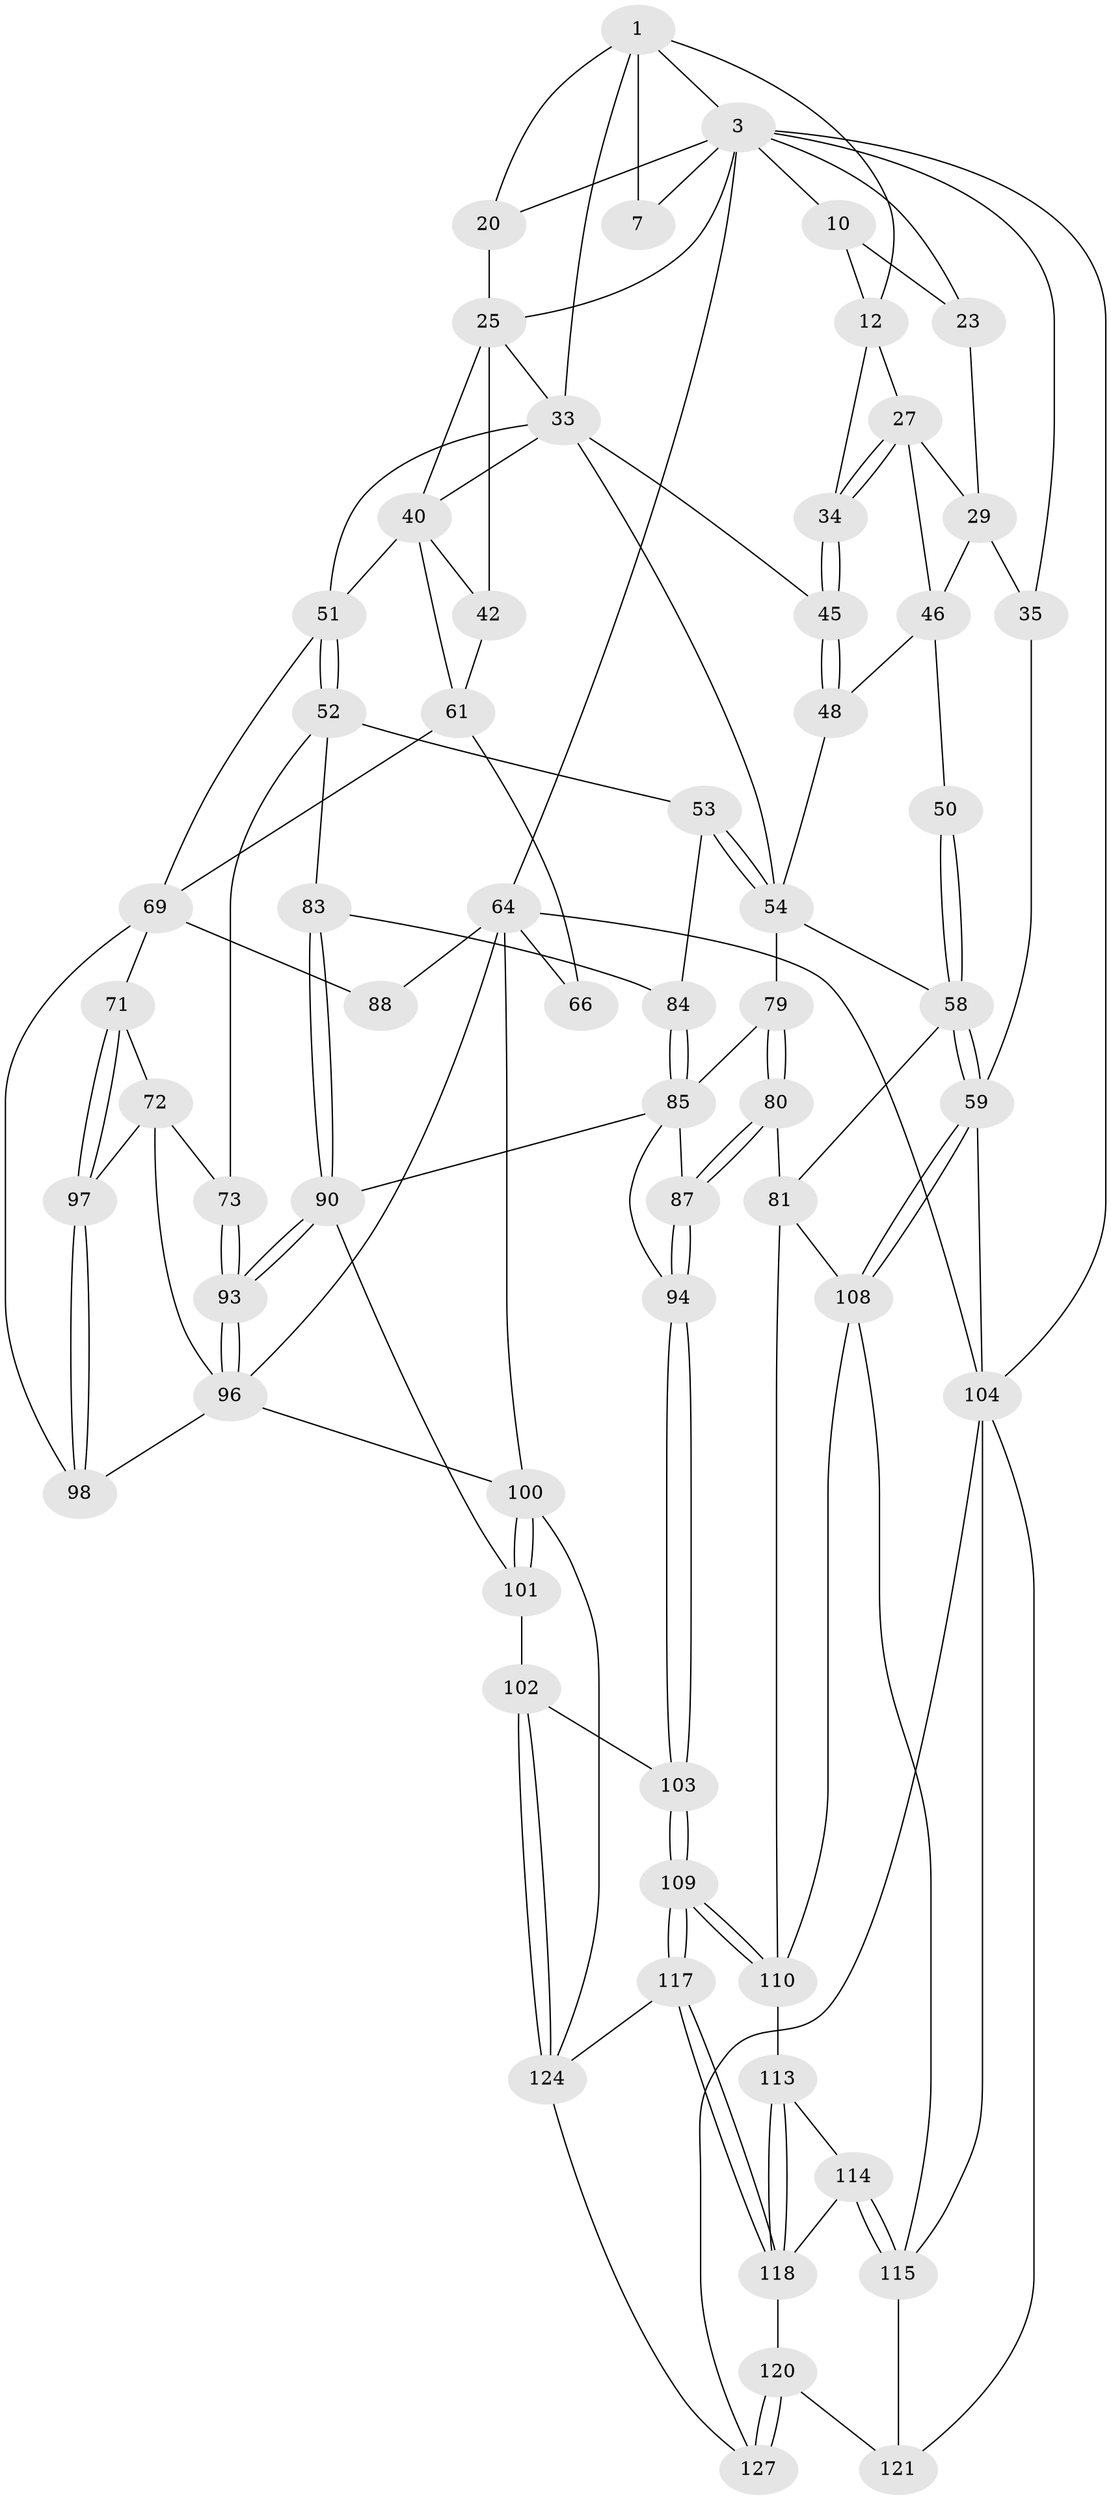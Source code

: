 // original degree distribution, {3: 0.015748031496062992, 4: 0.25196850393700787, 5: 0.5039370078740157, 6: 0.2283464566929134}
// Generated by graph-tools (version 1.1) at 2025/21/03/04/25 18:21:42]
// undirected, 63 vertices, 144 edges
graph export_dot {
graph [start="1"]
  node [color=gray90,style=filled];
  1 [pos="+0.5632903355211601+0",super="+2+8"];
  3 [pos="+0.7090154879509412+0",super="+4+18"];
  7 [pos="+0.3252771572114+0",super="+9"];
  10 [pos="+0+0",super="+11+22"];
  12 [pos="+0.35006867498697275+0.17812710492450662",super="+17+13"];
  20 [pos="+0.721340440274908+0.1839570745708942"];
  23 [pos="+0.07508544461428421+0.185642418236436"];
  25 [pos="+1+0.2264920426725669",super="+26+30"];
  27 [pos="+0.18470901656606714+0.26603293623989593",super="+28"];
  29 [pos="+0.051563664252817124+0.252487335149048",super="+36"];
  33 [pos="+0.6878258495436282+0.2663715563597725",super="+38"];
  34 [pos="+0.34758537770044434+0.35528403873484515"];
  35 [pos="+0+0.29613689756987444"];
  40 [pos="+0.8201319060811552+0.41307378101433645",super="+43"];
  42 [pos="+1+0.2726868628938334"];
  45 [pos="+0.33218911498605347+0.40726659379780733"];
  46 [pos="+0.1357928116841547+0.3199886147708009",super="+49+47"];
  48 [pos="+0.2394537143731622+0.48947883393759894"];
  50 [pos="+0.08305712644817004+0.5223705602718925"];
  51 [pos="+0.7083059358847482+0.5431256272487341",super="+57"];
  52 [pos="+0.5595053887193344+0.54180689467023",super="+74"];
  53 [pos="+0.5439039246329728+0.5294312725750964",super="+82"];
  54 [pos="+0.542532585155064+0.5264340700410788",super="+67"];
  58 [pos="+0+0.6362619320296146",super="+77"];
  59 [pos="+0+0.6529783697234036",super="+60"];
  61 [pos="+1+0.47201469677944297",super="+62+63"];
  64 [pos="+1+1",super="+65+125"];
  66 [pos="+1+0.6633678143837921"];
  69 [pos="+0.7582622715771884+0.664754903616666",super="+76+70"];
  71 [pos="+0.7158876659362785+0.7021669637464575"];
  72 [pos="+0.6806724949013516+0.7086306275926548",super="+95"];
  73 [pos="+0.6630039129342881+0.7046049204281422"];
  79 [pos="+0.3897456310965972+0.6763970590799547"];
  80 [pos="+0.2649859410057061+0.7264060686767396"];
  81 [pos="+0.2326114936684818+0.7215810641678172",super="+107"];
  83 [pos="+0.5252034736400794+0.7212871130337526"];
  84 [pos="+0.5081799260508668+0.7151663452452833"];
  85 [pos="+0.43028366346203917+0.7435784711471546",super="+92+86"];
  87 [pos="+0.34993093200448133+0.8007917249016269"];
  88 [pos="+0.9212770814314581+0.8565907249023373"];
  90 [pos="+0.5329066712718906+0.7350554772166957",super="+91"];
  93 [pos="+0.570036489065467+0.75680130258784"];
  94 [pos="+0.3939188181411478+0.8568201814145459"];
  96 [pos="+0.5886061270897761+0.8751616470791945",super="+99"];
  97 [pos="+0.7294000121988338+0.8796573424154457"];
  98 [pos="+0.8288684720132732+0.9345320616097325"];
  100 [pos="+0.5803905855777035+0.8818615778292255",super="+123"];
  101 [pos="+0.5157999650739357+0.885060992642695"];
  102 [pos="+0.4868237673844858+0.893871185336816"];
  103 [pos="+0.3963571035234444+0.8765484751372346"];
  104 [pos="+0+0.7468622845622229",super="+105"];
  108 [pos="+0.00681670525273342+0.7667935385943102",super="+112"];
  109 [pos="+0.33935608465607553+0.9334175205072718"];
  110 [pos="+0.21831247013097715+0.8431954551509141",super="+111"];
  113 [pos="+0.20212067667433095+0.8731815845017935"];
  114 [pos="+0.09806258336589276+0.8975332710167108"];
  115 [pos="+0.08551516147193071+0.8726864098240491",super="+116"];
  117 [pos="+0.29641593066220706+1"];
  118 [pos="+0.17503458212064965+0.9322736127683545",super="+119"];
  120 [pos="+0.07569493999600854+1"];
  121 [pos="+0.012453033646197648+0.9412147052308867"];
  124 [pos="+0.4946469883131129+1",super="+126"];
  127 [pos="+0.1067950987855787+1"];
  1 -- 33 [weight=2];
  1 -- 3;
  1 -- 20;
  1 -- 12 [weight=2];
  1 -- 7;
  3 -- 35;
  3 -- 23;
  3 -- 7;
  3 -- 10;
  3 -- 64;
  3 -- 25 [weight=2];
  3 -- 20;
  3 -- 104;
  10 -- 12;
  10 -- 23;
  12 -- 34;
  12 -- 27;
  20 -- 25;
  23 -- 29;
  25 -- 42;
  25 -- 40;
  25 -- 33;
  27 -- 34;
  27 -- 34;
  27 -- 29;
  27 -- 46;
  29 -- 35;
  29 -- 46;
  33 -- 51;
  33 -- 54;
  33 -- 40;
  33 -- 45;
  34 -- 45;
  34 -- 45;
  35 -- 59;
  40 -- 42;
  40 -- 51;
  40 -- 61 [weight=2];
  42 -- 61;
  45 -- 48;
  45 -- 48;
  46 -- 48;
  46 -- 50 [weight=2];
  48 -- 54;
  50 -- 58;
  50 -- 58;
  51 -- 52;
  51 -- 52;
  51 -- 69;
  52 -- 53;
  52 -- 73;
  52 -- 83;
  53 -- 54 [weight=2];
  53 -- 54;
  53 -- 84;
  54 -- 58;
  54 -- 79;
  58 -- 59;
  58 -- 59;
  58 -- 81;
  59 -- 108;
  59 -- 108;
  59 -- 104;
  61 -- 66 [weight=2];
  61 -- 69;
  64 -- 66;
  64 -- 88;
  64 -- 100;
  64 -- 96;
  64 -- 104;
  69 -- 88 [weight=2];
  69 -- 98;
  69 -- 71;
  71 -- 72;
  71 -- 97;
  71 -- 97;
  72 -- 73;
  72 -- 97;
  72 -- 96;
  73 -- 93;
  73 -- 93;
  79 -- 80;
  79 -- 80;
  79 -- 85;
  80 -- 81;
  80 -- 87;
  80 -- 87;
  81 -- 108;
  81 -- 110;
  83 -- 84;
  83 -- 90;
  83 -- 90;
  84 -- 85;
  84 -- 85;
  85 -- 94;
  85 -- 87;
  85 -- 90;
  87 -- 94;
  87 -- 94;
  90 -- 93;
  90 -- 93;
  90 -- 101;
  93 -- 96;
  93 -- 96;
  94 -- 103;
  94 -- 103;
  96 -- 98;
  96 -- 100;
  97 -- 98;
  97 -- 98;
  100 -- 101;
  100 -- 101;
  100 -- 124;
  101 -- 102;
  102 -- 103;
  102 -- 124;
  102 -- 124;
  103 -- 109;
  103 -- 109;
  104 -- 115;
  104 -- 121;
  104 -- 127;
  108 -- 115;
  108 -- 110;
  109 -- 110;
  109 -- 110;
  109 -- 117;
  109 -- 117;
  110 -- 113;
  113 -- 114;
  113 -- 118;
  113 -- 118;
  114 -- 115;
  114 -- 115;
  114 -- 118;
  115 -- 121;
  117 -- 118;
  117 -- 118;
  117 -- 124;
  118 -- 120;
  120 -- 121;
  120 -- 127;
  120 -- 127;
  124 -- 127;
}
